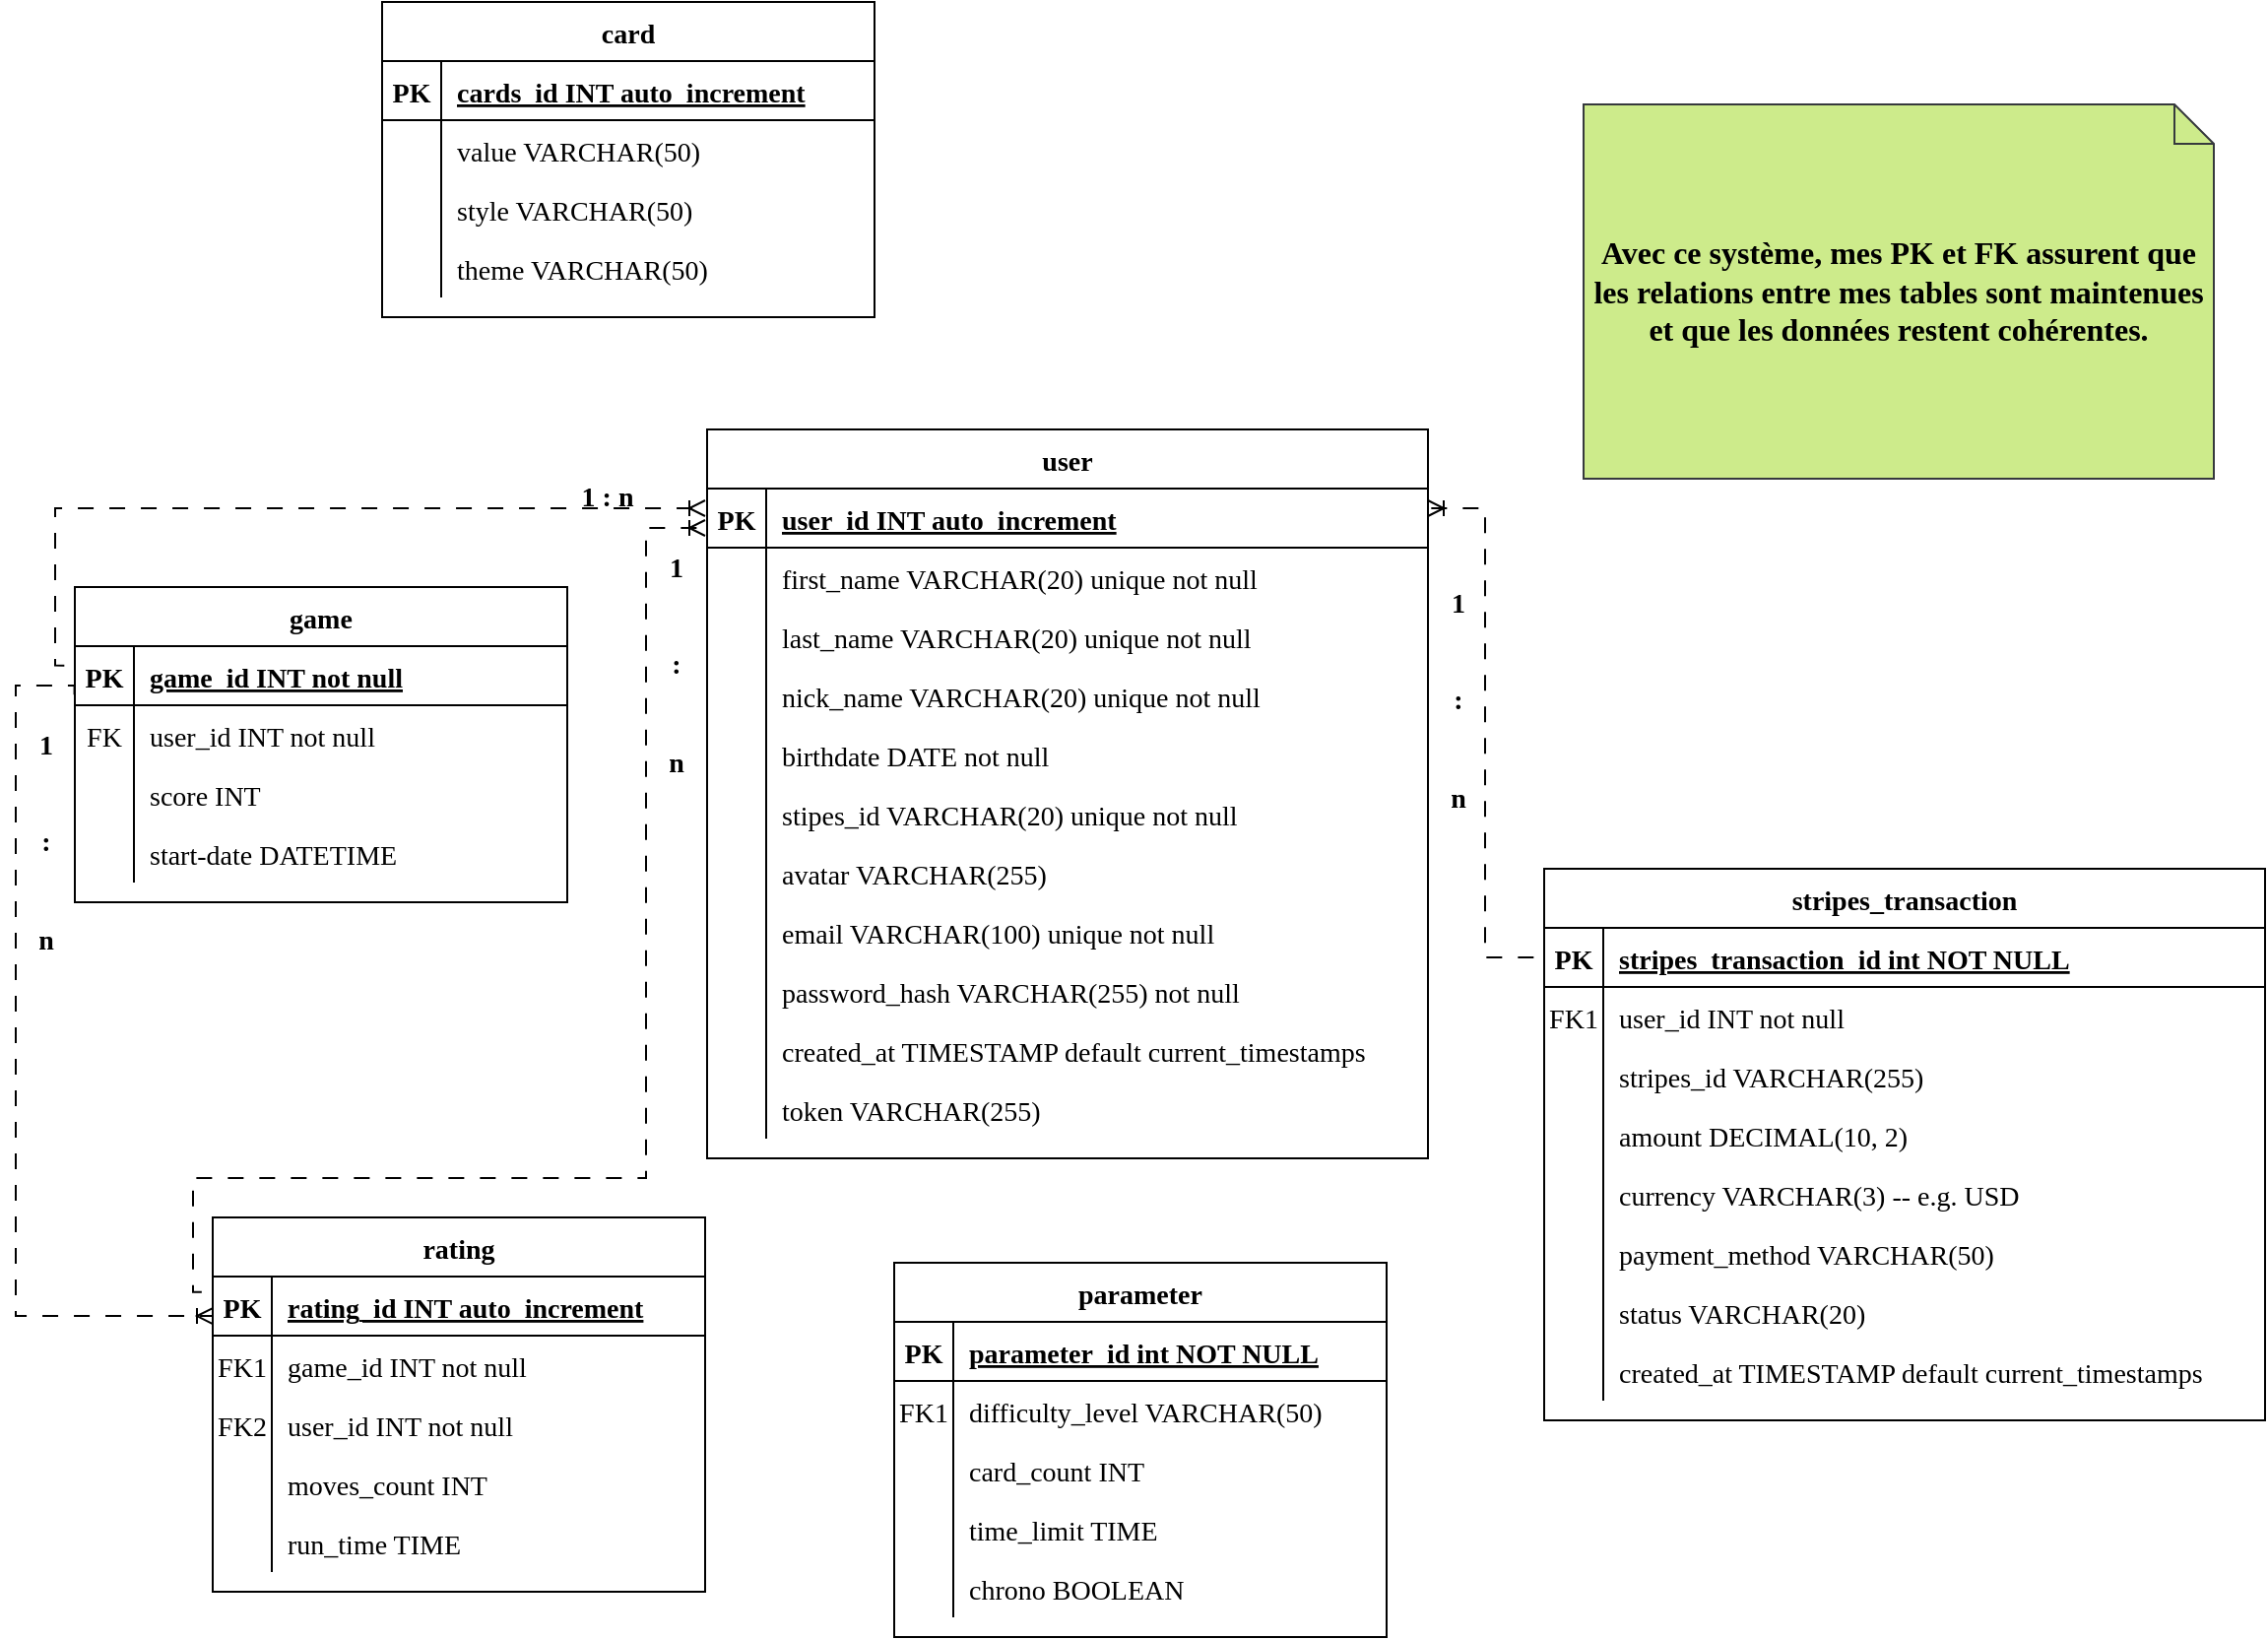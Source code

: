 <mxfile version="24.4.0" type="device">
  <diagram id="R2lEEEUBdFMjLlhIrx00" name="Page-1">
    <mxGraphModel dx="794" dy="828" grid="1" gridSize="10" guides="1" tooltips="1" connect="1" arrows="1" fold="1" page="1" pageScale="1" pageWidth="1654" pageHeight="1169" math="0" shadow="0" extFonts="Permanent Marker^https://fonts.googleapis.com/css?family=Permanent+Marker">
      <root>
        <mxCell id="0" />
        <mxCell id="1" parent="0" />
        <mxCell id="C-vyLk0tnHw3VtMMgP7b-2" value="game" style="shape=table;startSize=30;container=1;collapsible=1;childLayout=tableLayout;fixedRows=1;rowLines=0;fontStyle=1;align=center;resizeLast=1;fontFamily=Tahoma;fontSize=14;" parent="1" vertex="1">
          <mxGeometry x="314" y="497" width="250" height="160" as="geometry" />
        </mxCell>
        <mxCell id="C-vyLk0tnHw3VtMMgP7b-3" value="" style="shape=partialRectangle;collapsible=0;dropTarget=0;pointerEvents=0;fillColor=none;points=[[0,0.5],[1,0.5]];portConstraint=eastwest;top=0;left=0;right=0;bottom=1;fontFamily=Tahoma;fontSize=14;" parent="C-vyLk0tnHw3VtMMgP7b-2" vertex="1">
          <mxGeometry y="30" width="250" height="30" as="geometry" />
        </mxCell>
        <mxCell id="C-vyLk0tnHw3VtMMgP7b-4" value="PK" style="shape=partialRectangle;overflow=hidden;connectable=0;fillColor=none;top=0;left=0;bottom=0;right=0;fontStyle=1;fontFamily=Tahoma;fontSize=14;" parent="C-vyLk0tnHw3VtMMgP7b-3" vertex="1">
          <mxGeometry width="30" height="30" as="geometry">
            <mxRectangle width="30" height="30" as="alternateBounds" />
          </mxGeometry>
        </mxCell>
        <mxCell id="C-vyLk0tnHw3VtMMgP7b-5" value="game_id INT not null" style="shape=partialRectangle;overflow=hidden;connectable=0;fillColor=none;top=0;left=0;bottom=0;right=0;align=left;spacingLeft=6;fontStyle=5;fontFamily=Tahoma;fontSize=14;" parent="C-vyLk0tnHw3VtMMgP7b-3" vertex="1">
          <mxGeometry x="30" width="220" height="30" as="geometry">
            <mxRectangle width="220" height="30" as="alternateBounds" />
          </mxGeometry>
        </mxCell>
        <mxCell id="C-vyLk0tnHw3VtMMgP7b-6" value="" style="shape=partialRectangle;collapsible=0;dropTarget=0;pointerEvents=0;fillColor=none;points=[[0,0.5],[1,0.5]];portConstraint=eastwest;top=0;left=0;right=0;bottom=0;fontFamily=Tahoma;fontSize=14;" parent="C-vyLk0tnHw3VtMMgP7b-2" vertex="1">
          <mxGeometry y="60" width="250" height="30" as="geometry" />
        </mxCell>
        <mxCell id="C-vyLk0tnHw3VtMMgP7b-7" value="FK" style="shape=partialRectangle;overflow=hidden;connectable=0;fillColor=none;top=0;left=0;bottom=0;right=0;fontFamily=Tahoma;fontSize=14;" parent="C-vyLk0tnHw3VtMMgP7b-6" vertex="1">
          <mxGeometry width="30" height="30" as="geometry">
            <mxRectangle width="30" height="30" as="alternateBounds" />
          </mxGeometry>
        </mxCell>
        <mxCell id="C-vyLk0tnHw3VtMMgP7b-8" value="user_id INT not null" style="shape=partialRectangle;overflow=hidden;connectable=0;fillColor=none;top=0;left=0;bottom=0;right=0;align=left;spacingLeft=6;fontFamily=Tahoma;fontSize=14;" parent="C-vyLk0tnHw3VtMMgP7b-6" vertex="1">
          <mxGeometry x="30" width="220" height="30" as="geometry">
            <mxRectangle width="220" height="30" as="alternateBounds" />
          </mxGeometry>
        </mxCell>
        <mxCell id="C-vyLk0tnHw3VtMMgP7b-9" value="" style="shape=partialRectangle;collapsible=0;dropTarget=0;pointerEvents=0;fillColor=none;points=[[0,0.5],[1,0.5]];portConstraint=eastwest;top=0;left=0;right=0;bottom=0;fontFamily=Tahoma;fontSize=14;" parent="C-vyLk0tnHw3VtMMgP7b-2" vertex="1">
          <mxGeometry y="90" width="250" height="30" as="geometry" />
        </mxCell>
        <mxCell id="C-vyLk0tnHw3VtMMgP7b-10" value="" style="shape=partialRectangle;overflow=hidden;connectable=0;fillColor=none;top=0;left=0;bottom=0;right=0;fontFamily=Tahoma;fontSize=14;" parent="C-vyLk0tnHw3VtMMgP7b-9" vertex="1">
          <mxGeometry width="30" height="30" as="geometry">
            <mxRectangle width="30" height="30" as="alternateBounds" />
          </mxGeometry>
        </mxCell>
        <mxCell id="C-vyLk0tnHw3VtMMgP7b-11" value="score INT" style="shape=partialRectangle;overflow=hidden;connectable=0;fillColor=none;top=0;left=0;bottom=0;right=0;align=left;spacingLeft=6;fontFamily=Tahoma;fontSize=14;" parent="C-vyLk0tnHw3VtMMgP7b-9" vertex="1">
          <mxGeometry x="30" width="220" height="30" as="geometry">
            <mxRectangle width="220" height="30" as="alternateBounds" />
          </mxGeometry>
        </mxCell>
        <mxCell id="2IzqXif0o2rUxhc_dmGq-10" value="" style="shape=partialRectangle;collapsible=0;dropTarget=0;pointerEvents=0;fillColor=none;points=[[0,0.5],[1,0.5]];portConstraint=eastwest;top=0;left=0;right=0;bottom=0;fontFamily=Tahoma;fontSize=14;" parent="C-vyLk0tnHw3VtMMgP7b-2" vertex="1">
          <mxGeometry y="120" width="250" height="30" as="geometry" />
        </mxCell>
        <mxCell id="2IzqXif0o2rUxhc_dmGq-11" value="" style="shape=partialRectangle;overflow=hidden;connectable=0;fillColor=none;top=0;left=0;bottom=0;right=0;fontFamily=Tahoma;fontSize=14;" parent="2IzqXif0o2rUxhc_dmGq-10" vertex="1">
          <mxGeometry width="30" height="30" as="geometry">
            <mxRectangle width="30" height="30" as="alternateBounds" />
          </mxGeometry>
        </mxCell>
        <mxCell id="2IzqXif0o2rUxhc_dmGq-12" value="start-date DATETIME" style="shape=partialRectangle;overflow=hidden;connectable=0;fillColor=none;top=0;left=0;bottom=0;right=0;align=left;spacingLeft=6;fontFamily=Tahoma;fontSize=14;" parent="2IzqXif0o2rUxhc_dmGq-10" vertex="1">
          <mxGeometry x="30" width="220" height="30" as="geometry">
            <mxRectangle width="220" height="30" as="alternateBounds" />
          </mxGeometry>
        </mxCell>
        <mxCell id="C-vyLk0tnHw3VtMMgP7b-13" value="user" style="shape=table;startSize=30;container=1;collapsible=1;childLayout=tableLayout;fixedRows=1;rowLines=0;fontStyle=1;align=center;resizeLast=1;fontFamily=Tahoma;fontSize=14;" parent="1" vertex="1">
          <mxGeometry x="635" y="417" width="366" height="370" as="geometry" />
        </mxCell>
        <mxCell id="C-vyLk0tnHw3VtMMgP7b-14" value="" style="shape=partialRectangle;collapsible=0;dropTarget=0;pointerEvents=0;fillColor=none;points=[[0,0.5],[1,0.5]];portConstraint=eastwest;top=0;left=0;right=0;bottom=1;fontFamily=Tahoma;fontSize=14;" parent="C-vyLk0tnHw3VtMMgP7b-13" vertex="1">
          <mxGeometry y="30" width="366" height="30" as="geometry" />
        </mxCell>
        <mxCell id="C-vyLk0tnHw3VtMMgP7b-15" value="PK" style="shape=partialRectangle;overflow=hidden;connectable=0;fillColor=none;top=0;left=0;bottom=0;right=0;fontStyle=1;fontFamily=Tahoma;fontSize=14;" parent="C-vyLk0tnHw3VtMMgP7b-14" vertex="1">
          <mxGeometry width="30" height="30" as="geometry">
            <mxRectangle width="30" height="30" as="alternateBounds" />
          </mxGeometry>
        </mxCell>
        <mxCell id="C-vyLk0tnHw3VtMMgP7b-16" value="user_id INT auto_increment" style="shape=partialRectangle;overflow=hidden;connectable=0;fillColor=none;top=0;left=0;bottom=0;right=0;align=left;spacingLeft=6;fontStyle=5;fontFamily=Tahoma;fontSize=14;" parent="C-vyLk0tnHw3VtMMgP7b-14" vertex="1">
          <mxGeometry x="30" width="336" height="30" as="geometry">
            <mxRectangle width="336" height="30" as="alternateBounds" />
          </mxGeometry>
        </mxCell>
        <mxCell id="C-vyLk0tnHw3VtMMgP7b-20" value="" style="shape=partialRectangle;collapsible=0;dropTarget=0;pointerEvents=0;fillColor=none;points=[[0,0.5],[1,0.5]];portConstraint=eastwest;top=0;left=0;right=0;bottom=0;fontFamily=Tahoma;fontSize=14;" parent="C-vyLk0tnHw3VtMMgP7b-13" vertex="1">
          <mxGeometry y="60" width="366" height="30" as="geometry" />
        </mxCell>
        <mxCell id="C-vyLk0tnHw3VtMMgP7b-21" value="" style="shape=partialRectangle;overflow=hidden;connectable=0;fillColor=none;top=0;left=0;bottom=0;right=0;fontFamily=Tahoma;fontSize=14;" parent="C-vyLk0tnHw3VtMMgP7b-20" vertex="1">
          <mxGeometry width="30" height="30" as="geometry">
            <mxRectangle width="30" height="30" as="alternateBounds" />
          </mxGeometry>
        </mxCell>
        <mxCell id="C-vyLk0tnHw3VtMMgP7b-22" value="first_name VARCHAR(20) unique not null" style="shape=partialRectangle;overflow=hidden;connectable=0;fillColor=none;top=0;left=0;bottom=0;right=0;align=left;spacingLeft=6;fontFamily=Tahoma;fontSize=14;" parent="C-vyLk0tnHw3VtMMgP7b-20" vertex="1">
          <mxGeometry x="30" width="336" height="30" as="geometry">
            <mxRectangle width="336" height="30" as="alternateBounds" />
          </mxGeometry>
        </mxCell>
        <mxCell id="2IzqXif0o2rUxhc_dmGq-13" value="" style="shape=partialRectangle;collapsible=0;dropTarget=0;pointerEvents=0;fillColor=none;points=[[0,0.5],[1,0.5]];portConstraint=eastwest;top=0;left=0;right=0;bottom=0;fontFamily=Tahoma;fontSize=14;" parent="C-vyLk0tnHw3VtMMgP7b-13" vertex="1">
          <mxGeometry y="90" width="366" height="30" as="geometry" />
        </mxCell>
        <mxCell id="2IzqXif0o2rUxhc_dmGq-14" value="" style="shape=partialRectangle;overflow=hidden;connectable=0;fillColor=none;top=0;left=0;bottom=0;right=0;fontFamily=Tahoma;fontSize=14;" parent="2IzqXif0o2rUxhc_dmGq-13" vertex="1">
          <mxGeometry width="30" height="30" as="geometry">
            <mxRectangle width="30" height="30" as="alternateBounds" />
          </mxGeometry>
        </mxCell>
        <mxCell id="2IzqXif0o2rUxhc_dmGq-15" value="last_name VARCHAR(20) unique not null" style="shape=partialRectangle;overflow=hidden;connectable=0;fillColor=none;top=0;left=0;bottom=0;right=0;align=left;spacingLeft=6;fontFamily=Tahoma;fontSize=14;" parent="2IzqXif0o2rUxhc_dmGq-13" vertex="1">
          <mxGeometry x="30" width="336" height="30" as="geometry">
            <mxRectangle width="336" height="30" as="alternateBounds" />
          </mxGeometry>
        </mxCell>
        <mxCell id="2xAHvI9RaTqf6xwNtDKX-2" value="" style="shape=partialRectangle;collapsible=0;dropTarget=0;pointerEvents=0;fillColor=none;points=[[0,0.5],[1,0.5]];portConstraint=eastwest;top=0;left=0;right=0;bottom=0;fontFamily=Tahoma;fontSize=14;" parent="C-vyLk0tnHw3VtMMgP7b-13" vertex="1">
          <mxGeometry y="120" width="366" height="30" as="geometry" />
        </mxCell>
        <mxCell id="2xAHvI9RaTqf6xwNtDKX-3" value="" style="shape=partialRectangle;overflow=hidden;connectable=0;fillColor=none;top=0;left=0;bottom=0;right=0;fontFamily=Tahoma;fontSize=14;" parent="2xAHvI9RaTqf6xwNtDKX-2" vertex="1">
          <mxGeometry width="30" height="30" as="geometry">
            <mxRectangle width="30" height="30" as="alternateBounds" />
          </mxGeometry>
        </mxCell>
        <mxCell id="2xAHvI9RaTqf6xwNtDKX-4" value="nick_name VARCHAR(20) unique not null" style="shape=partialRectangle;overflow=hidden;connectable=0;fillColor=none;top=0;left=0;bottom=0;right=0;align=left;spacingLeft=6;fontFamily=Tahoma;fontSize=14;" parent="2xAHvI9RaTqf6xwNtDKX-2" vertex="1">
          <mxGeometry x="30" width="336" height="30" as="geometry">
            <mxRectangle width="336" height="30" as="alternateBounds" />
          </mxGeometry>
        </mxCell>
        <mxCell id="2IzqXif0o2rUxhc_dmGq-16" value="" style="shape=partialRectangle;collapsible=0;dropTarget=0;pointerEvents=0;fillColor=none;points=[[0,0.5],[1,0.5]];portConstraint=eastwest;top=0;left=0;right=0;bottom=0;fontFamily=Tahoma;fontSize=14;" parent="C-vyLk0tnHw3VtMMgP7b-13" vertex="1">
          <mxGeometry y="150" width="366" height="30" as="geometry" />
        </mxCell>
        <mxCell id="2IzqXif0o2rUxhc_dmGq-17" value="" style="shape=partialRectangle;overflow=hidden;connectable=0;fillColor=none;top=0;left=0;bottom=0;right=0;fontFamily=Tahoma;fontSize=14;" parent="2IzqXif0o2rUxhc_dmGq-16" vertex="1">
          <mxGeometry width="30" height="30" as="geometry">
            <mxRectangle width="30" height="30" as="alternateBounds" />
          </mxGeometry>
        </mxCell>
        <mxCell id="2IzqXif0o2rUxhc_dmGq-18" value="birthdate DATE not null" style="shape=partialRectangle;overflow=hidden;connectable=0;fillColor=none;top=0;left=0;bottom=0;right=0;align=left;spacingLeft=6;fontFamily=Tahoma;fontSize=14;" parent="2IzqXif0o2rUxhc_dmGq-16" vertex="1">
          <mxGeometry x="30" width="336" height="30" as="geometry">
            <mxRectangle width="336" height="30" as="alternateBounds" />
          </mxGeometry>
        </mxCell>
        <mxCell id="2IzqXif0o2rUxhc_dmGq-19" value="" style="shape=partialRectangle;collapsible=0;dropTarget=0;pointerEvents=0;fillColor=none;points=[[0,0.5],[1,0.5]];portConstraint=eastwest;top=0;left=0;right=0;bottom=0;fontFamily=Tahoma;fontSize=14;" parent="C-vyLk0tnHw3VtMMgP7b-13" vertex="1">
          <mxGeometry y="180" width="366" height="30" as="geometry" />
        </mxCell>
        <mxCell id="2IzqXif0o2rUxhc_dmGq-20" value="" style="shape=partialRectangle;overflow=hidden;connectable=0;fillColor=none;top=0;left=0;bottom=0;right=0;fontFamily=Tahoma;fontSize=14;" parent="2IzqXif0o2rUxhc_dmGq-19" vertex="1">
          <mxGeometry width="30" height="30" as="geometry">
            <mxRectangle width="30" height="30" as="alternateBounds" />
          </mxGeometry>
        </mxCell>
        <mxCell id="2IzqXif0o2rUxhc_dmGq-21" value="stipes_id VARCHAR(20) unique not null" style="shape=partialRectangle;overflow=hidden;connectable=0;fillColor=none;top=0;left=0;bottom=0;right=0;align=left;spacingLeft=6;fontFamily=Tahoma;fontSize=14;" parent="2IzqXif0o2rUxhc_dmGq-19" vertex="1">
          <mxGeometry x="30" width="336" height="30" as="geometry">
            <mxRectangle width="336" height="30" as="alternateBounds" />
          </mxGeometry>
        </mxCell>
        <mxCell id="2IzqXif0o2rUxhc_dmGq-22" value="" style="shape=partialRectangle;collapsible=0;dropTarget=0;pointerEvents=0;fillColor=none;points=[[0,0.5],[1,0.5]];portConstraint=eastwest;top=0;left=0;right=0;bottom=0;fontFamily=Tahoma;fontSize=14;" parent="C-vyLk0tnHw3VtMMgP7b-13" vertex="1">
          <mxGeometry y="210" width="366" height="30" as="geometry" />
        </mxCell>
        <mxCell id="2IzqXif0o2rUxhc_dmGq-23" value="" style="shape=partialRectangle;overflow=hidden;connectable=0;fillColor=none;top=0;left=0;bottom=0;right=0;fontFamily=Tahoma;fontSize=14;" parent="2IzqXif0o2rUxhc_dmGq-22" vertex="1">
          <mxGeometry width="30" height="30" as="geometry">
            <mxRectangle width="30" height="30" as="alternateBounds" />
          </mxGeometry>
        </mxCell>
        <mxCell id="2IzqXif0o2rUxhc_dmGq-24" value="avatar VARCHAR(255)" style="shape=partialRectangle;overflow=hidden;connectable=0;fillColor=none;top=0;left=0;bottom=0;right=0;align=left;spacingLeft=6;fontFamily=Tahoma;fontSize=14;" parent="2IzqXif0o2rUxhc_dmGq-22" vertex="1">
          <mxGeometry x="30" width="336" height="30" as="geometry">
            <mxRectangle width="336" height="30" as="alternateBounds" />
          </mxGeometry>
        </mxCell>
        <mxCell id="2IzqXif0o2rUxhc_dmGq-25" value="" style="shape=partialRectangle;collapsible=0;dropTarget=0;pointerEvents=0;fillColor=none;points=[[0,0.5],[1,0.5]];portConstraint=eastwest;top=0;left=0;right=0;bottom=0;fontFamily=Tahoma;fontSize=14;" parent="C-vyLk0tnHw3VtMMgP7b-13" vertex="1">
          <mxGeometry y="240" width="366" height="30" as="geometry" />
        </mxCell>
        <mxCell id="2IzqXif0o2rUxhc_dmGq-26" value="" style="shape=partialRectangle;overflow=hidden;connectable=0;fillColor=none;top=0;left=0;bottom=0;right=0;fontFamily=Tahoma;fontSize=14;" parent="2IzqXif0o2rUxhc_dmGq-25" vertex="1">
          <mxGeometry width="30" height="30" as="geometry">
            <mxRectangle width="30" height="30" as="alternateBounds" />
          </mxGeometry>
        </mxCell>
        <mxCell id="2IzqXif0o2rUxhc_dmGq-27" value="email VARCHAR(100) unique not null" style="shape=partialRectangle;overflow=hidden;connectable=0;fillColor=none;top=0;left=0;bottom=0;right=0;align=left;spacingLeft=6;fontFamily=Tahoma;fontSize=14;" parent="2IzqXif0o2rUxhc_dmGq-25" vertex="1">
          <mxGeometry x="30" width="336" height="30" as="geometry">
            <mxRectangle width="336" height="30" as="alternateBounds" />
          </mxGeometry>
        </mxCell>
        <mxCell id="2IzqXif0o2rUxhc_dmGq-28" value="" style="shape=partialRectangle;collapsible=0;dropTarget=0;pointerEvents=0;fillColor=none;points=[[0,0.5],[1,0.5]];portConstraint=eastwest;top=0;left=0;right=0;bottom=0;fontFamily=Tahoma;fontSize=14;" parent="C-vyLk0tnHw3VtMMgP7b-13" vertex="1">
          <mxGeometry y="270" width="366" height="30" as="geometry" />
        </mxCell>
        <mxCell id="2IzqXif0o2rUxhc_dmGq-29" value="" style="shape=partialRectangle;overflow=hidden;connectable=0;fillColor=none;top=0;left=0;bottom=0;right=0;fontFamily=Tahoma;fontSize=14;" parent="2IzqXif0o2rUxhc_dmGq-28" vertex="1">
          <mxGeometry width="30" height="30" as="geometry">
            <mxRectangle width="30" height="30" as="alternateBounds" />
          </mxGeometry>
        </mxCell>
        <mxCell id="2IzqXif0o2rUxhc_dmGq-30" value="password_hash VARCHAR(255) not null" style="shape=partialRectangle;overflow=hidden;connectable=0;fillColor=none;top=0;left=0;bottom=0;right=0;align=left;spacingLeft=6;fontFamily=Tahoma;fontSize=14;" parent="2IzqXif0o2rUxhc_dmGq-28" vertex="1">
          <mxGeometry x="30" width="336" height="30" as="geometry">
            <mxRectangle width="336" height="30" as="alternateBounds" />
          </mxGeometry>
        </mxCell>
        <mxCell id="2IzqXif0o2rUxhc_dmGq-34" value="" style="shape=partialRectangle;collapsible=0;dropTarget=0;pointerEvents=0;fillColor=none;points=[[0,0.5],[1,0.5]];portConstraint=eastwest;top=0;left=0;right=0;bottom=0;fontFamily=Tahoma;fontSize=14;" parent="C-vyLk0tnHw3VtMMgP7b-13" vertex="1">
          <mxGeometry y="300" width="366" height="30" as="geometry" />
        </mxCell>
        <mxCell id="2IzqXif0o2rUxhc_dmGq-35" value="" style="shape=partialRectangle;overflow=hidden;connectable=0;fillColor=none;top=0;left=0;bottom=0;right=0;fontFamily=Tahoma;fontSize=14;" parent="2IzqXif0o2rUxhc_dmGq-34" vertex="1">
          <mxGeometry width="30" height="30" as="geometry">
            <mxRectangle width="30" height="30" as="alternateBounds" />
          </mxGeometry>
        </mxCell>
        <mxCell id="2IzqXif0o2rUxhc_dmGq-36" value="created_at TIMESTAMP default current_timestamps" style="shape=partialRectangle;overflow=hidden;connectable=0;fillColor=none;top=0;left=0;bottom=0;right=0;align=left;spacingLeft=6;fontFamily=Tahoma;fontSize=14;" parent="2IzqXif0o2rUxhc_dmGq-34" vertex="1">
          <mxGeometry x="30" width="336" height="30" as="geometry">
            <mxRectangle width="336" height="30" as="alternateBounds" />
          </mxGeometry>
        </mxCell>
        <mxCell id="2IzqXif0o2rUxhc_dmGq-37" value="" style="shape=partialRectangle;collapsible=0;dropTarget=0;pointerEvents=0;fillColor=none;points=[[0,0.5],[1,0.5]];portConstraint=eastwest;top=0;left=0;right=0;bottom=0;fontFamily=Tahoma;fontSize=14;" parent="C-vyLk0tnHw3VtMMgP7b-13" vertex="1">
          <mxGeometry y="330" width="366" height="30" as="geometry" />
        </mxCell>
        <mxCell id="2IzqXif0o2rUxhc_dmGq-38" value="" style="shape=partialRectangle;overflow=hidden;connectable=0;fillColor=none;top=0;left=0;bottom=0;right=0;fontFamily=Tahoma;fontSize=14;" parent="2IzqXif0o2rUxhc_dmGq-37" vertex="1">
          <mxGeometry width="30" height="30" as="geometry">
            <mxRectangle width="30" height="30" as="alternateBounds" />
          </mxGeometry>
        </mxCell>
        <mxCell id="2IzqXif0o2rUxhc_dmGq-39" value="token VARCHAR(255)" style="shape=partialRectangle;overflow=hidden;connectable=0;fillColor=none;top=0;left=0;bottom=0;right=0;align=left;spacingLeft=6;fontFamily=Tahoma;fontSize=14;" parent="2IzqXif0o2rUxhc_dmGq-37" vertex="1">
          <mxGeometry x="30" width="336" height="30" as="geometry">
            <mxRectangle width="336" height="30" as="alternateBounds" />
          </mxGeometry>
        </mxCell>
        <mxCell id="C-vyLk0tnHw3VtMMgP7b-23" value="card" style="shape=table;startSize=30;container=1;collapsible=1;childLayout=tableLayout;fixedRows=1;rowLines=0;fontStyle=1;align=center;resizeLast=1;fontFamily=Tahoma;fontSize=14;" parent="1" vertex="1">
          <mxGeometry x="470" y="200" width="250" height="160" as="geometry" />
        </mxCell>
        <mxCell id="C-vyLk0tnHw3VtMMgP7b-24" value="" style="shape=partialRectangle;collapsible=0;dropTarget=0;pointerEvents=0;fillColor=none;points=[[0,0.5],[1,0.5]];portConstraint=eastwest;top=0;left=0;right=0;bottom=1;fontFamily=Tahoma;fontSize=14;" parent="C-vyLk0tnHw3VtMMgP7b-23" vertex="1">
          <mxGeometry y="30" width="250" height="30" as="geometry" />
        </mxCell>
        <mxCell id="C-vyLk0tnHw3VtMMgP7b-25" value="PK" style="shape=partialRectangle;overflow=hidden;connectable=0;fillColor=none;top=0;left=0;bottom=0;right=0;fontStyle=1;fontFamily=Tahoma;fontSize=14;" parent="C-vyLk0tnHw3VtMMgP7b-24" vertex="1">
          <mxGeometry width="30" height="30" as="geometry">
            <mxRectangle width="30" height="30" as="alternateBounds" />
          </mxGeometry>
        </mxCell>
        <mxCell id="C-vyLk0tnHw3VtMMgP7b-26" value="cards_id INT auto_increment" style="shape=partialRectangle;overflow=hidden;connectable=0;fillColor=none;top=0;left=0;bottom=0;right=0;align=left;spacingLeft=6;fontStyle=5;fontFamily=Tahoma;fontSize=14;" parent="C-vyLk0tnHw3VtMMgP7b-24" vertex="1">
          <mxGeometry x="30" width="220" height="30" as="geometry">
            <mxRectangle width="220" height="30" as="alternateBounds" />
          </mxGeometry>
        </mxCell>
        <mxCell id="2IzqXif0o2rUxhc_dmGq-1" value="" style="shape=partialRectangle;collapsible=0;dropTarget=0;pointerEvents=0;fillColor=none;points=[[0,0.5],[1,0.5]];portConstraint=eastwest;top=0;left=0;right=0;bottom=0;fontFamily=Tahoma;fontSize=14;" parent="C-vyLk0tnHw3VtMMgP7b-23" vertex="1">
          <mxGeometry y="60" width="250" height="30" as="geometry" />
        </mxCell>
        <mxCell id="2IzqXif0o2rUxhc_dmGq-2" value="" style="shape=partialRectangle;overflow=hidden;connectable=0;fillColor=none;top=0;left=0;bottom=0;right=0;fontFamily=Tahoma;fontSize=14;" parent="2IzqXif0o2rUxhc_dmGq-1" vertex="1">
          <mxGeometry width="30" height="30" as="geometry">
            <mxRectangle width="30" height="30" as="alternateBounds" />
          </mxGeometry>
        </mxCell>
        <mxCell id="2IzqXif0o2rUxhc_dmGq-3" value="value VARCHAR(50)" style="shape=partialRectangle;overflow=hidden;connectable=0;fillColor=none;top=0;left=0;bottom=0;right=0;align=left;spacingLeft=6;fontFamily=Tahoma;fontSize=14;" parent="2IzqXif0o2rUxhc_dmGq-1" vertex="1">
          <mxGeometry x="30" width="220" height="30" as="geometry">
            <mxRectangle width="220" height="30" as="alternateBounds" />
          </mxGeometry>
        </mxCell>
        <mxCell id="2IzqXif0o2rUxhc_dmGq-4" value="" style="shape=partialRectangle;collapsible=0;dropTarget=0;pointerEvents=0;fillColor=none;points=[[0,0.5],[1,0.5]];portConstraint=eastwest;top=0;left=0;right=0;bottom=0;fontFamily=Tahoma;fontSize=14;" parent="C-vyLk0tnHw3VtMMgP7b-23" vertex="1">
          <mxGeometry y="90" width="250" height="30" as="geometry" />
        </mxCell>
        <mxCell id="2IzqXif0o2rUxhc_dmGq-5" value="" style="shape=partialRectangle;overflow=hidden;connectable=0;fillColor=none;top=0;left=0;bottom=0;right=0;fontFamily=Tahoma;fontSize=14;" parent="2IzqXif0o2rUxhc_dmGq-4" vertex="1">
          <mxGeometry width="30" height="30" as="geometry">
            <mxRectangle width="30" height="30" as="alternateBounds" />
          </mxGeometry>
        </mxCell>
        <mxCell id="2IzqXif0o2rUxhc_dmGq-6" value="style VARCHAR(50)" style="shape=partialRectangle;overflow=hidden;connectable=0;fillColor=none;top=0;left=0;bottom=0;right=0;align=left;spacingLeft=6;fontFamily=Tahoma;fontSize=14;" parent="2IzqXif0o2rUxhc_dmGq-4" vertex="1">
          <mxGeometry x="30" width="220" height="30" as="geometry">
            <mxRectangle width="220" height="30" as="alternateBounds" />
          </mxGeometry>
        </mxCell>
        <mxCell id="C-vyLk0tnHw3VtMMgP7b-27" value="" style="shape=partialRectangle;collapsible=0;dropTarget=0;pointerEvents=0;fillColor=none;points=[[0,0.5],[1,0.5]];portConstraint=eastwest;top=0;left=0;right=0;bottom=0;fontFamily=Tahoma;fontSize=14;" parent="C-vyLk0tnHw3VtMMgP7b-23" vertex="1">
          <mxGeometry y="120" width="250" height="30" as="geometry" />
        </mxCell>
        <mxCell id="C-vyLk0tnHw3VtMMgP7b-28" value="" style="shape=partialRectangle;overflow=hidden;connectable=0;fillColor=none;top=0;left=0;bottom=0;right=0;fontFamily=Tahoma;fontSize=14;" parent="C-vyLk0tnHw3VtMMgP7b-27" vertex="1">
          <mxGeometry width="30" height="30" as="geometry">
            <mxRectangle width="30" height="30" as="alternateBounds" />
          </mxGeometry>
        </mxCell>
        <mxCell id="C-vyLk0tnHw3VtMMgP7b-29" value="theme VARCHAR(50)" style="shape=partialRectangle;overflow=hidden;connectable=0;fillColor=none;top=0;left=0;bottom=0;right=0;align=left;spacingLeft=6;fontFamily=Tahoma;fontSize=14;" parent="C-vyLk0tnHw3VtMMgP7b-27" vertex="1">
          <mxGeometry x="30" width="220" height="30" as="geometry">
            <mxRectangle width="220" height="30" as="alternateBounds" />
          </mxGeometry>
        </mxCell>
        <mxCell id="2IzqXif0o2rUxhc_dmGq-40" value="rating" style="shape=table;startSize=30;container=1;collapsible=1;childLayout=tableLayout;fixedRows=1;rowLines=0;fontStyle=1;align=center;resizeLast=1;fontFamily=Tahoma;fontSize=14;" parent="1" vertex="1">
          <mxGeometry x="384" y="817" width="250" height="190" as="geometry" />
        </mxCell>
        <mxCell id="2IzqXif0o2rUxhc_dmGq-41" value="" style="shape=partialRectangle;collapsible=0;dropTarget=0;pointerEvents=0;fillColor=none;points=[[0,0.5],[1,0.5]];portConstraint=eastwest;top=0;left=0;right=0;bottom=1;fontFamily=Tahoma;fontSize=14;" parent="2IzqXif0o2rUxhc_dmGq-40" vertex="1">
          <mxGeometry y="30" width="250" height="30" as="geometry" />
        </mxCell>
        <mxCell id="2IzqXif0o2rUxhc_dmGq-42" value="PK" style="shape=partialRectangle;overflow=hidden;connectable=0;fillColor=none;top=0;left=0;bottom=0;right=0;fontStyle=1;fontFamily=Tahoma;fontSize=14;" parent="2IzqXif0o2rUxhc_dmGq-41" vertex="1">
          <mxGeometry width="30" height="30" as="geometry">
            <mxRectangle width="30" height="30" as="alternateBounds" />
          </mxGeometry>
        </mxCell>
        <mxCell id="2IzqXif0o2rUxhc_dmGq-43" value="rating_id INT auto_increment" style="shape=partialRectangle;overflow=hidden;connectable=0;fillColor=none;top=0;left=0;bottom=0;right=0;align=left;spacingLeft=6;fontStyle=5;fontFamily=Tahoma;fontSize=14;" parent="2IzqXif0o2rUxhc_dmGq-41" vertex="1">
          <mxGeometry x="30" width="220" height="30" as="geometry">
            <mxRectangle width="220" height="30" as="alternateBounds" />
          </mxGeometry>
        </mxCell>
        <mxCell id="2IzqXif0o2rUxhc_dmGq-44" value="" style="shape=partialRectangle;collapsible=0;dropTarget=0;pointerEvents=0;fillColor=none;points=[[0,0.5],[1,0.5]];portConstraint=eastwest;top=0;left=0;right=0;bottom=0;fontFamily=Tahoma;fontSize=14;" parent="2IzqXif0o2rUxhc_dmGq-40" vertex="1">
          <mxGeometry y="60" width="250" height="30" as="geometry" />
        </mxCell>
        <mxCell id="2IzqXif0o2rUxhc_dmGq-45" value="FK1" style="shape=partialRectangle;overflow=hidden;connectable=0;fillColor=none;top=0;left=0;bottom=0;right=0;fontFamily=Tahoma;fontSize=14;" parent="2IzqXif0o2rUxhc_dmGq-44" vertex="1">
          <mxGeometry width="30" height="30" as="geometry">
            <mxRectangle width="30" height="30" as="alternateBounds" />
          </mxGeometry>
        </mxCell>
        <mxCell id="2IzqXif0o2rUxhc_dmGq-46" value="game_id INT not null" style="shape=partialRectangle;overflow=hidden;connectable=0;fillColor=none;top=0;left=0;bottom=0;right=0;align=left;spacingLeft=6;fontFamily=Tahoma;fontSize=14;" parent="2IzqXif0o2rUxhc_dmGq-44" vertex="1">
          <mxGeometry x="30" width="220" height="30" as="geometry">
            <mxRectangle width="220" height="30" as="alternateBounds" />
          </mxGeometry>
        </mxCell>
        <mxCell id="2IzqXif0o2rUxhc_dmGq-47" value="" style="shape=partialRectangle;collapsible=0;dropTarget=0;pointerEvents=0;fillColor=none;points=[[0,0.5],[1,0.5]];portConstraint=eastwest;top=0;left=0;right=0;bottom=0;fontFamily=Tahoma;fontSize=14;" parent="2IzqXif0o2rUxhc_dmGq-40" vertex="1">
          <mxGeometry y="90" width="250" height="30" as="geometry" />
        </mxCell>
        <mxCell id="2IzqXif0o2rUxhc_dmGq-48" value="FK2" style="shape=partialRectangle;overflow=hidden;connectable=0;fillColor=none;top=0;left=0;bottom=0;right=0;fontFamily=Tahoma;fontSize=14;" parent="2IzqXif0o2rUxhc_dmGq-47" vertex="1">
          <mxGeometry width="30" height="30" as="geometry">
            <mxRectangle width="30" height="30" as="alternateBounds" />
          </mxGeometry>
        </mxCell>
        <mxCell id="2IzqXif0o2rUxhc_dmGq-49" value="user_id INT not null" style="shape=partialRectangle;overflow=hidden;connectable=0;fillColor=none;top=0;left=0;bottom=0;right=0;align=left;spacingLeft=6;fontFamily=Tahoma;fontSize=14;" parent="2IzqXif0o2rUxhc_dmGq-47" vertex="1">
          <mxGeometry x="30" width="220" height="30" as="geometry">
            <mxRectangle width="220" height="30" as="alternateBounds" />
          </mxGeometry>
        </mxCell>
        <mxCell id="2IzqXif0o2rUxhc_dmGq-103" value="" style="shape=partialRectangle;collapsible=0;dropTarget=0;pointerEvents=0;fillColor=none;points=[[0,0.5],[1,0.5]];portConstraint=eastwest;top=0;left=0;right=0;bottom=0;fontFamily=Tahoma;fontSize=14;" parent="2IzqXif0o2rUxhc_dmGq-40" vertex="1">
          <mxGeometry y="120" width="250" height="30" as="geometry" />
        </mxCell>
        <mxCell id="2IzqXif0o2rUxhc_dmGq-104" value="" style="shape=partialRectangle;overflow=hidden;connectable=0;fillColor=none;top=0;left=0;bottom=0;right=0;fontFamily=Tahoma;fontSize=14;" parent="2IzqXif0o2rUxhc_dmGq-103" vertex="1">
          <mxGeometry width="30" height="30" as="geometry">
            <mxRectangle width="30" height="30" as="alternateBounds" />
          </mxGeometry>
        </mxCell>
        <mxCell id="2IzqXif0o2rUxhc_dmGq-105" value="moves_count INT" style="shape=partialRectangle;overflow=hidden;connectable=0;fillColor=none;top=0;left=0;bottom=0;right=0;align=left;spacingLeft=6;fontFamily=Tahoma;fontSize=14;" parent="2IzqXif0o2rUxhc_dmGq-103" vertex="1">
          <mxGeometry x="30" width="220" height="30" as="geometry">
            <mxRectangle width="220" height="30" as="alternateBounds" />
          </mxGeometry>
        </mxCell>
        <mxCell id="2IzqXif0o2rUxhc_dmGq-50" value="" style="shape=partialRectangle;collapsible=0;dropTarget=0;pointerEvents=0;fillColor=none;points=[[0,0.5],[1,0.5]];portConstraint=eastwest;top=0;left=0;right=0;bottom=0;fontFamily=Tahoma;fontSize=14;" parent="2IzqXif0o2rUxhc_dmGq-40" vertex="1">
          <mxGeometry y="150" width="250" height="30" as="geometry" />
        </mxCell>
        <mxCell id="2IzqXif0o2rUxhc_dmGq-51" value="" style="shape=partialRectangle;overflow=hidden;connectable=0;fillColor=none;top=0;left=0;bottom=0;right=0;fontFamily=Tahoma;fontSize=14;" parent="2IzqXif0o2rUxhc_dmGq-50" vertex="1">
          <mxGeometry width="30" height="30" as="geometry">
            <mxRectangle width="30" height="30" as="alternateBounds" />
          </mxGeometry>
        </mxCell>
        <mxCell id="2IzqXif0o2rUxhc_dmGq-52" value="run_time TIME" style="shape=partialRectangle;overflow=hidden;connectable=0;fillColor=none;top=0;left=0;bottom=0;right=0;align=left;spacingLeft=6;fontFamily=Tahoma;fontSize=14;" parent="2IzqXif0o2rUxhc_dmGq-50" vertex="1">
          <mxGeometry x="30" width="220" height="30" as="geometry">
            <mxRectangle width="220" height="30" as="alternateBounds" />
          </mxGeometry>
        </mxCell>
        <mxCell id="2IzqXif0o2rUxhc_dmGq-53" value="parameter" style="shape=table;startSize=30;container=1;collapsible=1;childLayout=tableLayout;fixedRows=1;rowLines=0;fontStyle=1;align=center;resizeLast=1;fontFamily=Tahoma;fontSize=14;" parent="1" vertex="1">
          <mxGeometry x="730" y="840" width="250" height="190" as="geometry" />
        </mxCell>
        <mxCell id="2IzqXif0o2rUxhc_dmGq-54" value="" style="shape=partialRectangle;collapsible=0;dropTarget=0;pointerEvents=0;fillColor=none;points=[[0,0.5],[1,0.5]];portConstraint=eastwest;top=0;left=0;right=0;bottom=1;fontFamily=Tahoma;fontSize=14;" parent="2IzqXif0o2rUxhc_dmGq-53" vertex="1">
          <mxGeometry y="30" width="250" height="30" as="geometry" />
        </mxCell>
        <mxCell id="2IzqXif0o2rUxhc_dmGq-55" value="PK" style="shape=partialRectangle;overflow=hidden;connectable=0;fillColor=none;top=0;left=0;bottom=0;right=0;fontStyle=1;fontFamily=Tahoma;fontSize=14;" parent="2IzqXif0o2rUxhc_dmGq-54" vertex="1">
          <mxGeometry width="30" height="30" as="geometry">
            <mxRectangle width="30" height="30" as="alternateBounds" />
          </mxGeometry>
        </mxCell>
        <mxCell id="2IzqXif0o2rUxhc_dmGq-56" value="parameter_id int NOT NULL " style="shape=partialRectangle;overflow=hidden;connectable=0;fillColor=none;top=0;left=0;bottom=0;right=0;align=left;spacingLeft=6;fontStyle=5;fontFamily=Tahoma;fontSize=14;" parent="2IzqXif0o2rUxhc_dmGq-54" vertex="1">
          <mxGeometry x="30" width="220" height="30" as="geometry">
            <mxRectangle width="220" height="30" as="alternateBounds" />
          </mxGeometry>
        </mxCell>
        <mxCell id="2IzqXif0o2rUxhc_dmGq-57" value="" style="shape=partialRectangle;collapsible=0;dropTarget=0;pointerEvents=0;fillColor=none;points=[[0,0.5],[1,0.5]];portConstraint=eastwest;top=0;left=0;right=0;bottom=0;fontFamily=Tahoma;fontSize=14;" parent="2IzqXif0o2rUxhc_dmGq-53" vertex="1">
          <mxGeometry y="60" width="250" height="30" as="geometry" />
        </mxCell>
        <mxCell id="2IzqXif0o2rUxhc_dmGq-58" value="FK1" style="shape=partialRectangle;overflow=hidden;connectable=0;fillColor=none;top=0;left=0;bottom=0;right=0;fontFamily=Tahoma;fontSize=14;" parent="2IzqXif0o2rUxhc_dmGq-57" vertex="1">
          <mxGeometry width="30" height="30" as="geometry">
            <mxRectangle width="30" height="30" as="alternateBounds" />
          </mxGeometry>
        </mxCell>
        <mxCell id="2IzqXif0o2rUxhc_dmGq-59" value="difficulty_level VARCHAR(50)" style="shape=partialRectangle;overflow=hidden;connectable=0;fillColor=none;top=0;left=0;bottom=0;right=0;align=left;spacingLeft=6;fontFamily=Tahoma;fontSize=14;" parent="2IzqXif0o2rUxhc_dmGq-57" vertex="1">
          <mxGeometry x="30" width="220" height="30" as="geometry">
            <mxRectangle width="220" height="30" as="alternateBounds" />
          </mxGeometry>
        </mxCell>
        <mxCell id="2IzqXif0o2rUxhc_dmGq-60" value="" style="shape=partialRectangle;collapsible=0;dropTarget=0;pointerEvents=0;fillColor=none;points=[[0,0.5],[1,0.5]];portConstraint=eastwest;top=0;left=0;right=0;bottom=0;fontFamily=Tahoma;fontSize=14;" parent="2IzqXif0o2rUxhc_dmGq-53" vertex="1">
          <mxGeometry y="90" width="250" height="30" as="geometry" />
        </mxCell>
        <mxCell id="2IzqXif0o2rUxhc_dmGq-61" value="" style="shape=partialRectangle;overflow=hidden;connectable=0;fillColor=none;top=0;left=0;bottom=0;right=0;fontFamily=Tahoma;fontSize=14;" parent="2IzqXif0o2rUxhc_dmGq-60" vertex="1">
          <mxGeometry width="30" height="30" as="geometry">
            <mxRectangle width="30" height="30" as="alternateBounds" />
          </mxGeometry>
        </mxCell>
        <mxCell id="2IzqXif0o2rUxhc_dmGq-62" value="card_count INT" style="shape=partialRectangle;overflow=hidden;connectable=0;fillColor=none;top=0;left=0;bottom=0;right=0;align=left;spacingLeft=6;fontFamily=Tahoma;fontSize=14;" parent="2IzqXif0o2rUxhc_dmGq-60" vertex="1">
          <mxGeometry x="30" width="220" height="30" as="geometry">
            <mxRectangle width="220" height="30" as="alternateBounds" />
          </mxGeometry>
        </mxCell>
        <mxCell id="2IzqXif0o2rUxhc_dmGq-63" value="" style="shape=partialRectangle;collapsible=0;dropTarget=0;pointerEvents=0;fillColor=none;points=[[0,0.5],[1,0.5]];portConstraint=eastwest;top=0;left=0;right=0;bottom=0;fontFamily=Tahoma;fontSize=14;" parent="2IzqXif0o2rUxhc_dmGq-53" vertex="1">
          <mxGeometry y="120" width="250" height="30" as="geometry" />
        </mxCell>
        <mxCell id="2IzqXif0o2rUxhc_dmGq-64" value="" style="shape=partialRectangle;overflow=hidden;connectable=0;fillColor=none;top=0;left=0;bottom=0;right=0;fontFamily=Tahoma;fontSize=14;" parent="2IzqXif0o2rUxhc_dmGq-63" vertex="1">
          <mxGeometry width="30" height="30" as="geometry">
            <mxRectangle width="30" height="30" as="alternateBounds" />
          </mxGeometry>
        </mxCell>
        <mxCell id="2IzqXif0o2rUxhc_dmGq-65" value="time_limit TIME" style="shape=partialRectangle;overflow=hidden;connectable=0;fillColor=none;top=0;left=0;bottom=0;right=0;align=left;spacingLeft=6;fontFamily=Tahoma;fontSize=14;" parent="2IzqXif0o2rUxhc_dmGq-63" vertex="1">
          <mxGeometry x="30" width="220" height="30" as="geometry">
            <mxRectangle width="220" height="30" as="alternateBounds" />
          </mxGeometry>
        </mxCell>
        <mxCell id="2IzqXif0o2rUxhc_dmGq-66" value="" style="shape=partialRectangle;collapsible=0;dropTarget=0;pointerEvents=0;fillColor=none;points=[[0,0.5],[1,0.5]];portConstraint=eastwest;top=0;left=0;right=0;bottom=0;fontFamily=Tahoma;fontSize=14;" parent="2IzqXif0o2rUxhc_dmGq-53" vertex="1">
          <mxGeometry y="150" width="250" height="30" as="geometry" />
        </mxCell>
        <mxCell id="2IzqXif0o2rUxhc_dmGq-67" value="" style="shape=partialRectangle;overflow=hidden;connectable=0;fillColor=none;top=0;left=0;bottom=0;right=0;fontFamily=Tahoma;fontSize=14;" parent="2IzqXif0o2rUxhc_dmGq-66" vertex="1">
          <mxGeometry width="30" height="30" as="geometry">
            <mxRectangle width="30" height="30" as="alternateBounds" />
          </mxGeometry>
        </mxCell>
        <mxCell id="2IzqXif0o2rUxhc_dmGq-68" value="chrono BOOLEAN" style="shape=partialRectangle;overflow=hidden;connectable=0;fillColor=none;top=0;left=0;bottom=0;right=0;align=left;spacingLeft=6;fontFamily=Tahoma;fontSize=14;" parent="2IzqXif0o2rUxhc_dmGq-66" vertex="1">
          <mxGeometry x="30" width="220" height="30" as="geometry">
            <mxRectangle width="220" height="30" as="alternateBounds" />
          </mxGeometry>
        </mxCell>
        <mxCell id="2IzqXif0o2rUxhc_dmGq-69" value="stripes_transaction" style="shape=table;startSize=30;container=1;collapsible=1;childLayout=tableLayout;fixedRows=1;rowLines=0;fontStyle=1;align=center;resizeLast=1;fontFamily=Tahoma;fontSize=14;" parent="1" vertex="1">
          <mxGeometry x="1060" y="640" width="366" height="280" as="geometry" />
        </mxCell>
        <mxCell id="2IzqXif0o2rUxhc_dmGq-70" value="" style="shape=partialRectangle;collapsible=0;dropTarget=0;pointerEvents=0;fillColor=none;points=[[0,0.5],[1,0.5]];portConstraint=eastwest;top=0;left=0;right=0;bottom=1;fontFamily=Tahoma;fontSize=14;" parent="2IzqXif0o2rUxhc_dmGq-69" vertex="1">
          <mxGeometry y="30" width="366" height="30" as="geometry" />
        </mxCell>
        <mxCell id="2IzqXif0o2rUxhc_dmGq-71" value="PK" style="shape=partialRectangle;overflow=hidden;connectable=0;fillColor=none;top=0;left=0;bottom=0;right=0;fontStyle=1;fontFamily=Tahoma;fontSize=14;" parent="2IzqXif0o2rUxhc_dmGq-70" vertex="1">
          <mxGeometry width="30" height="30" as="geometry">
            <mxRectangle width="30" height="30" as="alternateBounds" />
          </mxGeometry>
        </mxCell>
        <mxCell id="2IzqXif0o2rUxhc_dmGq-72" value="stripes_transaction_id int NOT NULL " style="shape=partialRectangle;overflow=hidden;connectable=0;fillColor=none;top=0;left=0;bottom=0;right=0;align=left;spacingLeft=6;fontStyle=5;fontFamily=Tahoma;fontSize=14;" parent="2IzqXif0o2rUxhc_dmGq-70" vertex="1">
          <mxGeometry x="30" width="336" height="30" as="geometry">
            <mxRectangle width="336" height="30" as="alternateBounds" />
          </mxGeometry>
        </mxCell>
        <mxCell id="2IzqXif0o2rUxhc_dmGq-73" value="" style="shape=partialRectangle;collapsible=0;dropTarget=0;pointerEvents=0;fillColor=none;points=[[0,0.5],[1,0.5]];portConstraint=eastwest;top=0;left=0;right=0;bottom=0;fontFamily=Tahoma;fontSize=14;" parent="2IzqXif0o2rUxhc_dmGq-69" vertex="1">
          <mxGeometry y="60" width="366" height="30" as="geometry" />
        </mxCell>
        <mxCell id="2IzqXif0o2rUxhc_dmGq-74" value="FK1" style="shape=partialRectangle;overflow=hidden;connectable=0;fillColor=none;top=0;left=0;bottom=0;right=0;fontFamily=Tahoma;fontSize=14;" parent="2IzqXif0o2rUxhc_dmGq-73" vertex="1">
          <mxGeometry width="30" height="30" as="geometry">
            <mxRectangle width="30" height="30" as="alternateBounds" />
          </mxGeometry>
        </mxCell>
        <mxCell id="2IzqXif0o2rUxhc_dmGq-75" value="user_id INT not null" style="shape=partialRectangle;overflow=hidden;connectable=0;fillColor=none;top=0;left=0;bottom=0;right=0;align=left;spacingLeft=6;fontFamily=Tahoma;fontSize=14;" parent="2IzqXif0o2rUxhc_dmGq-73" vertex="1">
          <mxGeometry x="30" width="336" height="30" as="geometry">
            <mxRectangle width="336" height="30" as="alternateBounds" />
          </mxGeometry>
        </mxCell>
        <mxCell id="2IzqXif0o2rUxhc_dmGq-76" value="" style="shape=partialRectangle;collapsible=0;dropTarget=0;pointerEvents=0;fillColor=none;points=[[0,0.5],[1,0.5]];portConstraint=eastwest;top=0;left=0;right=0;bottom=0;fontFamily=Tahoma;fontSize=14;" parent="2IzqXif0o2rUxhc_dmGq-69" vertex="1">
          <mxGeometry y="90" width="366" height="30" as="geometry" />
        </mxCell>
        <mxCell id="2IzqXif0o2rUxhc_dmGq-77" value="" style="shape=partialRectangle;overflow=hidden;connectable=0;fillColor=none;top=0;left=0;bottom=0;right=0;fontFamily=Tahoma;fontSize=14;" parent="2IzqXif0o2rUxhc_dmGq-76" vertex="1">
          <mxGeometry width="30" height="30" as="geometry">
            <mxRectangle width="30" height="30" as="alternateBounds" />
          </mxGeometry>
        </mxCell>
        <mxCell id="2IzqXif0o2rUxhc_dmGq-78" value="stripes_id VARCHAR(255)" style="shape=partialRectangle;overflow=hidden;connectable=0;fillColor=none;top=0;left=0;bottom=0;right=0;align=left;spacingLeft=6;fontFamily=Tahoma;fontSize=14;" parent="2IzqXif0o2rUxhc_dmGq-76" vertex="1">
          <mxGeometry x="30" width="336" height="30" as="geometry">
            <mxRectangle width="336" height="30" as="alternateBounds" />
          </mxGeometry>
        </mxCell>
        <mxCell id="2IzqXif0o2rUxhc_dmGq-79" value="" style="shape=partialRectangle;collapsible=0;dropTarget=0;pointerEvents=0;fillColor=none;points=[[0,0.5],[1,0.5]];portConstraint=eastwest;top=0;left=0;right=0;bottom=0;fontFamily=Tahoma;fontSize=14;" parent="2IzqXif0o2rUxhc_dmGq-69" vertex="1">
          <mxGeometry y="120" width="366" height="30" as="geometry" />
        </mxCell>
        <mxCell id="2IzqXif0o2rUxhc_dmGq-80" value="" style="shape=partialRectangle;overflow=hidden;connectable=0;fillColor=none;top=0;left=0;bottom=0;right=0;fontFamily=Tahoma;fontSize=14;" parent="2IzqXif0o2rUxhc_dmGq-79" vertex="1">
          <mxGeometry width="30" height="30" as="geometry">
            <mxRectangle width="30" height="30" as="alternateBounds" />
          </mxGeometry>
        </mxCell>
        <mxCell id="2IzqXif0o2rUxhc_dmGq-81" value="amount DECIMAL(10, 2)" style="shape=partialRectangle;overflow=hidden;connectable=0;fillColor=none;top=0;left=0;bottom=0;right=0;align=left;spacingLeft=6;fontFamily=Tahoma;fontSize=14;" parent="2IzqXif0o2rUxhc_dmGq-79" vertex="1">
          <mxGeometry x="30" width="336" height="30" as="geometry">
            <mxRectangle width="336" height="30" as="alternateBounds" />
          </mxGeometry>
        </mxCell>
        <mxCell id="2IzqXif0o2rUxhc_dmGq-82" value="" style="shape=partialRectangle;collapsible=0;dropTarget=0;pointerEvents=0;fillColor=none;points=[[0,0.5],[1,0.5]];portConstraint=eastwest;top=0;left=0;right=0;bottom=0;fontFamily=Tahoma;fontSize=14;" parent="2IzqXif0o2rUxhc_dmGq-69" vertex="1">
          <mxGeometry y="150" width="366" height="30" as="geometry" />
        </mxCell>
        <mxCell id="2IzqXif0o2rUxhc_dmGq-83" value="" style="shape=partialRectangle;overflow=hidden;connectable=0;fillColor=none;top=0;left=0;bottom=0;right=0;fontFamily=Tahoma;fontSize=14;" parent="2IzqXif0o2rUxhc_dmGq-82" vertex="1">
          <mxGeometry width="30" height="30" as="geometry">
            <mxRectangle width="30" height="30" as="alternateBounds" />
          </mxGeometry>
        </mxCell>
        <mxCell id="2IzqXif0o2rUxhc_dmGq-84" value="currency VARCHAR(3) -- e.g. USD" style="shape=partialRectangle;overflow=hidden;connectable=0;fillColor=none;top=0;left=0;bottom=0;right=0;align=left;spacingLeft=6;fontFamily=Tahoma;fontSize=14;" parent="2IzqXif0o2rUxhc_dmGq-82" vertex="1">
          <mxGeometry x="30" width="336" height="30" as="geometry">
            <mxRectangle width="336" height="30" as="alternateBounds" />
          </mxGeometry>
        </mxCell>
        <mxCell id="2IzqXif0o2rUxhc_dmGq-85" value="" style="shape=partialRectangle;collapsible=0;dropTarget=0;pointerEvents=0;fillColor=none;points=[[0,0.5],[1,0.5]];portConstraint=eastwest;top=0;left=0;right=0;bottom=0;fontFamily=Tahoma;fontSize=14;" parent="2IzqXif0o2rUxhc_dmGq-69" vertex="1">
          <mxGeometry y="180" width="366" height="30" as="geometry" />
        </mxCell>
        <mxCell id="2IzqXif0o2rUxhc_dmGq-86" value="" style="shape=partialRectangle;overflow=hidden;connectable=0;fillColor=none;top=0;left=0;bottom=0;right=0;fontFamily=Tahoma;fontSize=14;" parent="2IzqXif0o2rUxhc_dmGq-85" vertex="1">
          <mxGeometry width="30" height="30" as="geometry">
            <mxRectangle width="30" height="30" as="alternateBounds" />
          </mxGeometry>
        </mxCell>
        <mxCell id="2IzqXif0o2rUxhc_dmGq-87" value="payment_method VARCHAR(50)" style="shape=partialRectangle;overflow=hidden;connectable=0;fillColor=none;top=0;left=0;bottom=0;right=0;align=left;spacingLeft=6;fontFamily=Tahoma;fontSize=14;" parent="2IzqXif0o2rUxhc_dmGq-85" vertex="1">
          <mxGeometry x="30" width="336" height="30" as="geometry">
            <mxRectangle width="336" height="30" as="alternateBounds" />
          </mxGeometry>
        </mxCell>
        <mxCell id="2IzqXif0o2rUxhc_dmGq-88" value="" style="shape=partialRectangle;collapsible=0;dropTarget=0;pointerEvents=0;fillColor=none;points=[[0,0.5],[1,0.5]];portConstraint=eastwest;top=0;left=0;right=0;bottom=0;fontFamily=Tahoma;fontSize=14;" parent="2IzqXif0o2rUxhc_dmGq-69" vertex="1">
          <mxGeometry y="210" width="366" height="30" as="geometry" />
        </mxCell>
        <mxCell id="2IzqXif0o2rUxhc_dmGq-89" value="" style="shape=partialRectangle;overflow=hidden;connectable=0;fillColor=none;top=0;left=0;bottom=0;right=0;fontFamily=Tahoma;fontSize=14;" parent="2IzqXif0o2rUxhc_dmGq-88" vertex="1">
          <mxGeometry width="30" height="30" as="geometry">
            <mxRectangle width="30" height="30" as="alternateBounds" />
          </mxGeometry>
        </mxCell>
        <mxCell id="2IzqXif0o2rUxhc_dmGq-90" value="status VARCHAR(20)" style="shape=partialRectangle;overflow=hidden;connectable=0;fillColor=none;top=0;left=0;bottom=0;right=0;align=left;spacingLeft=6;fontFamily=Tahoma;fontSize=14;" parent="2IzqXif0o2rUxhc_dmGq-88" vertex="1">
          <mxGeometry x="30" width="336" height="30" as="geometry">
            <mxRectangle width="336" height="30" as="alternateBounds" />
          </mxGeometry>
        </mxCell>
        <mxCell id="2IzqXif0o2rUxhc_dmGq-91" value="" style="shape=partialRectangle;collapsible=0;dropTarget=0;pointerEvents=0;fillColor=none;points=[[0,0.5],[1,0.5]];portConstraint=eastwest;top=0;left=0;right=0;bottom=0;fontFamily=Tahoma;fontSize=14;" parent="2IzqXif0o2rUxhc_dmGq-69" vertex="1">
          <mxGeometry y="240" width="366" height="30" as="geometry" />
        </mxCell>
        <mxCell id="2IzqXif0o2rUxhc_dmGq-92" value="" style="shape=partialRectangle;overflow=hidden;connectable=0;fillColor=none;top=0;left=0;bottom=0;right=0;fontFamily=Tahoma;fontSize=14;" parent="2IzqXif0o2rUxhc_dmGq-91" vertex="1">
          <mxGeometry width="30" height="30" as="geometry">
            <mxRectangle width="30" height="30" as="alternateBounds" />
          </mxGeometry>
        </mxCell>
        <mxCell id="2IzqXif0o2rUxhc_dmGq-93" value="created_at TIMESTAMP default current_timestamps" style="shape=partialRectangle;overflow=hidden;connectable=0;fillColor=none;top=0;left=0;bottom=0;right=0;align=left;spacingLeft=6;fontFamily=Tahoma;fontSize=14;" parent="2IzqXif0o2rUxhc_dmGq-91" vertex="1">
          <mxGeometry x="30" width="336" height="30" as="geometry">
            <mxRectangle width="336" height="30" as="alternateBounds" />
          </mxGeometry>
        </mxCell>
        <mxCell id="2IzqXif0o2rUxhc_dmGq-110" value="" style="edgeStyle=orthogonalEdgeStyle;fontSize=14;html=1;endArrow=ERoneToMany;rounded=0;hachureGap=4;fontFamily=Tahoma;exitX=0;exitY=0.328;exitDx=0;exitDy=0;flowAnimation=1;exitPerimeter=0;" parent="1" source="C-vyLk0tnHw3VtMMgP7b-3" edge="1">
          <mxGeometry width="100" height="100" relative="1" as="geometry">
            <mxPoint x="534" y="557" as="sourcePoint" />
            <mxPoint x="634" y="457" as="targetPoint" />
            <Array as="points">
              <mxPoint x="304" y="537" />
              <mxPoint x="304" y="457" />
            </Array>
          </mxGeometry>
        </mxCell>
        <mxCell id="2IzqXif0o2rUxhc_dmGq-111" value="" style="edgeStyle=orthogonalEdgeStyle;fontSize=14;html=1;endArrow=ERoneToMany;rounded=0;hachureGap=4;fontFamily=Tahoma;exitX=-0.001;exitY=0.833;exitDx=0;exitDy=0;flowAnimation=1;entryX=0;entryY=0.5;entryDx=0;entryDy=0;exitPerimeter=0;" parent="1" edge="1">
          <mxGeometry width="100" height="100" relative="1" as="geometry">
            <mxPoint x="313.75" y="557" as="sourcePoint" />
            <mxPoint x="384" y="867.01" as="targetPoint" />
            <Array as="points">
              <mxPoint x="314" y="547" />
              <mxPoint x="284" y="547" />
              <mxPoint x="284" y="867" />
            </Array>
          </mxGeometry>
        </mxCell>
        <mxCell id="2IzqXif0o2rUxhc_dmGq-112" value="&lt;h6 style=&quot;font-size: 14px;&quot;&gt;&lt;b style=&quot;font-size: 14px;&quot;&gt;&lt;font style=&quot;font-size: 14px;&quot;&gt;1 : n&lt;/font&gt;&lt;/b&gt;&lt;/h6&gt;" style="text;html=1;align=center;verticalAlign=middle;resizable=0;points=[];autosize=1;strokeColor=none;fillColor=none;fontFamily=Tahoma;fontSize=14;" parent="1" vertex="1">
          <mxGeometry x="559" y="402" width="50" height="100" as="geometry" />
        </mxCell>
        <mxCell id="2IzqXif0o2rUxhc_dmGq-118" value="" style="edgeStyle=orthogonalEdgeStyle;fontSize=14;html=1;endArrow=ERoneToMany;rounded=0;hachureGap=4;fontFamily=Tahoma;exitX=-0.001;exitY=0.264;exitDx=0;exitDy=0;flowAnimation=1;exitPerimeter=0;" parent="1" source="2IzqXif0o2rUxhc_dmGq-41" edge="1">
          <mxGeometry width="100" height="100" relative="1" as="geometry">
            <mxPoint x="382.75" y="854.98" as="sourcePoint" />
            <mxPoint x="634" y="467" as="targetPoint" />
            <Array as="points">
              <mxPoint x="374" y="855" />
              <mxPoint x="374" y="797" />
              <mxPoint x="604" y="797" />
              <mxPoint x="604" y="467" />
            </Array>
          </mxGeometry>
        </mxCell>
        <mxCell id="2IzqXif0o2rUxhc_dmGq-119" value="&lt;h6 style=&quot;font-size: 14px;&quot;&gt;&lt;b style=&quot;font-size: 14px;&quot;&gt;&lt;font style=&quot;font-size: 14px;&quot;&gt;1&lt;/font&gt;&lt;/b&gt;&lt;/h6&gt;&lt;h6 style=&quot;font-size: 14px;&quot;&gt;&lt;b style=&quot;font-size: 14px;&quot;&gt;&lt;font style=&quot;font-size: 14px;&quot;&gt;:&lt;/font&gt;&lt;/b&gt;&lt;/h6&gt;&lt;h6 style=&quot;font-size: 14px;&quot;&gt;&lt;b style=&quot;font-size: 14px;&quot;&gt;&lt;font style=&quot;font-size: 14px;&quot;&gt;n&lt;/font&gt;&lt;/b&gt;&lt;/h6&gt;" style="text;html=1;align=center;verticalAlign=middle;resizable=0;points=[];autosize=1;strokeColor=none;fillColor=none;fontFamily=Tahoma;fontSize=14;" parent="1" vertex="1">
          <mxGeometry x="284" y="532" width="30" height="190" as="geometry" />
        </mxCell>
        <mxCell id="2IzqXif0o2rUxhc_dmGq-120" value="&lt;h6 style=&quot;font-size: 14px;&quot;&gt;&lt;b style=&quot;font-size: 14px;&quot;&gt;&lt;font style=&quot;font-size: 14px;&quot;&gt;1&lt;/font&gt;&lt;/b&gt;&lt;/h6&gt;&lt;h6 style=&quot;font-size: 14px;&quot;&gt;&lt;b style=&quot;font-size: 14px;&quot;&gt;&lt;font style=&quot;font-size: 14px;&quot;&gt;:&lt;/font&gt;&lt;/b&gt;&lt;/h6&gt;&lt;h6 style=&quot;font-size: 14px;&quot;&gt;&lt;b style=&quot;font-size: 14px;&quot;&gt;&lt;font style=&quot;font-size: 14px;&quot;&gt;n&lt;/font&gt;&lt;/b&gt;&lt;/h6&gt;" style="text;html=1;align=center;verticalAlign=middle;resizable=0;points=[];autosize=1;strokeColor=none;fillColor=none;fontFamily=Tahoma;fontSize=14;" parent="1" vertex="1">
          <mxGeometry x="604" y="442" width="30" height="190" as="geometry" />
        </mxCell>
        <mxCell id="2IzqXif0o2rUxhc_dmGq-125" value="" style="edgeStyle=orthogonalEdgeStyle;fontSize=14;html=1;endArrow=ERoneToMany;rounded=0;hachureGap=4;fontFamily=Tahoma;exitX=0;exitY=0.5;exitDx=0;exitDy=0;flowAnimation=1;" parent="1" source="2IzqXif0o2rUxhc_dmGq-70" edge="1">
          <mxGeometry width="100" height="100" relative="1" as="geometry">
            <mxPoint x="1127" y="685.0" as="sourcePoint" />
            <mxPoint x="1001" y="457" as="targetPoint" />
            <Array as="points">
              <mxPoint x="1030" y="685" />
              <mxPoint x="1030" y="457" />
            </Array>
          </mxGeometry>
        </mxCell>
        <mxCell id="2IzqXif0o2rUxhc_dmGq-126" value="&lt;h6 style=&quot;font-size: 14px;&quot;&gt;&lt;b style=&quot;font-size: 14px;&quot;&gt;&lt;font style=&quot;font-size: 14px;&quot;&gt;1&lt;/font&gt;&lt;/b&gt;&lt;/h6&gt;&lt;h6 style=&quot;font-size: 14px;&quot;&gt;&lt;b style=&quot;font-size: 14px;&quot;&gt;&lt;font style=&quot;font-size: 14px;&quot;&gt;:&lt;/font&gt;&lt;/b&gt;&lt;/h6&gt;&lt;h6 style=&quot;font-size: 14px;&quot;&gt;&lt;b style=&quot;font-size: 14px;&quot;&gt;&lt;font style=&quot;font-size: 14px;&quot;&gt;n&lt;/font&gt;&lt;/b&gt;&lt;/h6&gt;" style="text;html=1;align=center;verticalAlign=middle;resizable=0;points=[];autosize=1;strokeColor=none;fillColor=none;fontFamily=Tahoma;fontSize=14;" parent="1" vertex="1">
          <mxGeometry x="1001" y="460" width="30" height="190" as="geometry" />
        </mxCell>
        <mxCell id="2IzqXif0o2rUxhc_dmGq-129" value="&lt;font size=&quot;1&quot; face=&quot;Comic Sans MS&quot; style=&quot;&quot;&gt;&lt;b style=&quot;font-size: 16px;&quot;&gt;Avec ce système, mes PK et FK assurent que les relations entre mes tables sont maintenues et que les données restent cohérentes.&lt;/b&gt;&lt;/font&gt;" style="shape=note;size=20;whiteSpace=wrap;html=1;hachureGap=4;fontFamily=Tahoma;fillColor=#cdeb8b;strokeColor=#36393d;fillStyle=solid;fontSize=14;" parent="1" vertex="1">
          <mxGeometry x="1080" y="252" width="320" height="190" as="geometry" />
        </mxCell>
      </root>
    </mxGraphModel>
  </diagram>
</mxfile>
